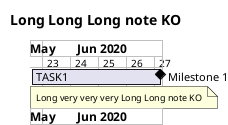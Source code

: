 {
  "sha1": "4bxx99e3zoa476nh8z5m33lm8yexz3y",
  "insertion": {
    "when": "2024-05-30T20:48:20.470Z",
    "url": "https://github.com/plantuml/plantuml/issues/404",
    "user": "plantuml@gmail.com"
  }
}
@startgantt
title Long Long Long note KO

Project starts 2020-05-29
projectscale weekly

[TASK1] as [T1] starts on 2020-05-29 and ends on 2020-06-30
note bottom
Long very very very Long Long note KO
end note
[Milestone 1] as [M1] happens 2020-06-30
[M1] displays on same row as [T1]
@endgantt
